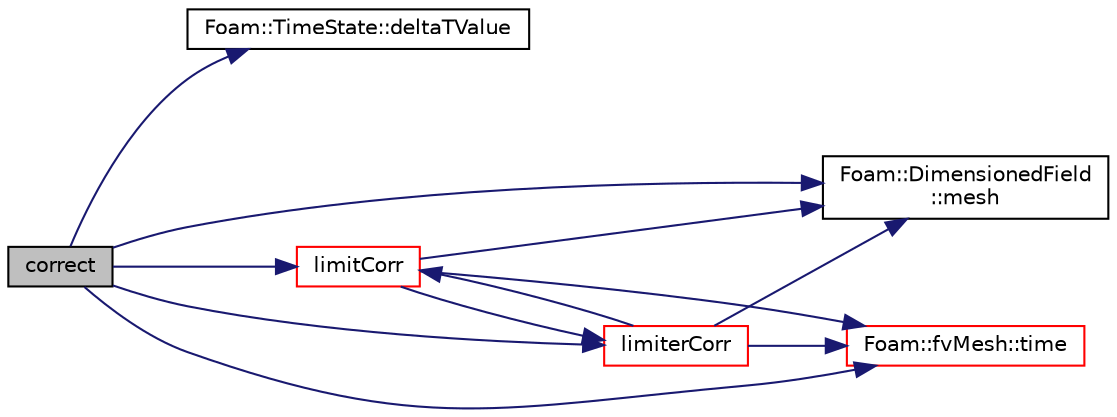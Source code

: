 digraph "correct"
{
  bgcolor="transparent";
  edge [fontname="Helvetica",fontsize="10",labelfontname="Helvetica",labelfontsize="10"];
  node [fontname="Helvetica",fontsize="10",shape=record];
  rankdir="LR";
  Node301 [label="correct",height=0.2,width=0.4,color="black", fillcolor="grey75", style="filled", fontcolor="black"];
  Node301 -> Node302 [color="midnightblue",fontsize="10",style="solid",fontname="Helvetica"];
  Node302 [label="Foam::TimeState::deltaTValue",height=0.2,width=0.4,color="black",URL="$a27469.html#a7b713a001e890d3c08ba20b49294c99b",tooltip="Return time step value. "];
  Node301 -> Node303 [color="midnightblue",fontsize="10",style="solid",fontname="Helvetica"];
  Node303 [label="limitCorr",height=0.2,width=0.4,color="red",URL="$a21864.html#a6b16cc60dd6f6af2d9f9c6fbcb217b39"];
  Node303 -> Node304 [color="midnightblue",fontsize="10",style="solid",fontname="Helvetica"];
  Node304 [label="Foam::DimensionedField\l::mesh",height=0.2,width=0.4,color="black",URL="$a27497.html#a8f1110830348a1448a14ab5e3cf47e3b",tooltip="Return mesh. "];
  Node303 -> Node307 [color="midnightblue",fontsize="10",style="solid",fontname="Helvetica"];
  Node307 [label="Foam::fvMesh::time",height=0.2,width=0.4,color="red",URL="$a23593.html#a0d94096809fe3376b29a2a29ca11bb18",tooltip="Return the top-level database. "];
  Node303 -> Node310 [color="midnightblue",fontsize="10",style="solid",fontname="Helvetica"];
  Node310 [label="limiterCorr",height=0.2,width=0.4,color="red",URL="$a21864.html#a94d3a088ccd04c49be0be5bbfb218379"];
  Node310 -> Node304 [color="midnightblue",fontsize="10",style="solid",fontname="Helvetica"];
  Node310 -> Node307 [color="midnightblue",fontsize="10",style="solid",fontname="Helvetica"];
  Node310 -> Node303 [color="midnightblue",fontsize="10",style="solid",fontname="Helvetica"];
  Node301 -> Node310 [color="midnightblue",fontsize="10",style="solid",fontname="Helvetica"];
  Node301 -> Node304 [color="midnightblue",fontsize="10",style="solid",fontname="Helvetica"];
  Node301 -> Node307 [color="midnightblue",fontsize="10",style="solid",fontname="Helvetica"];
}
